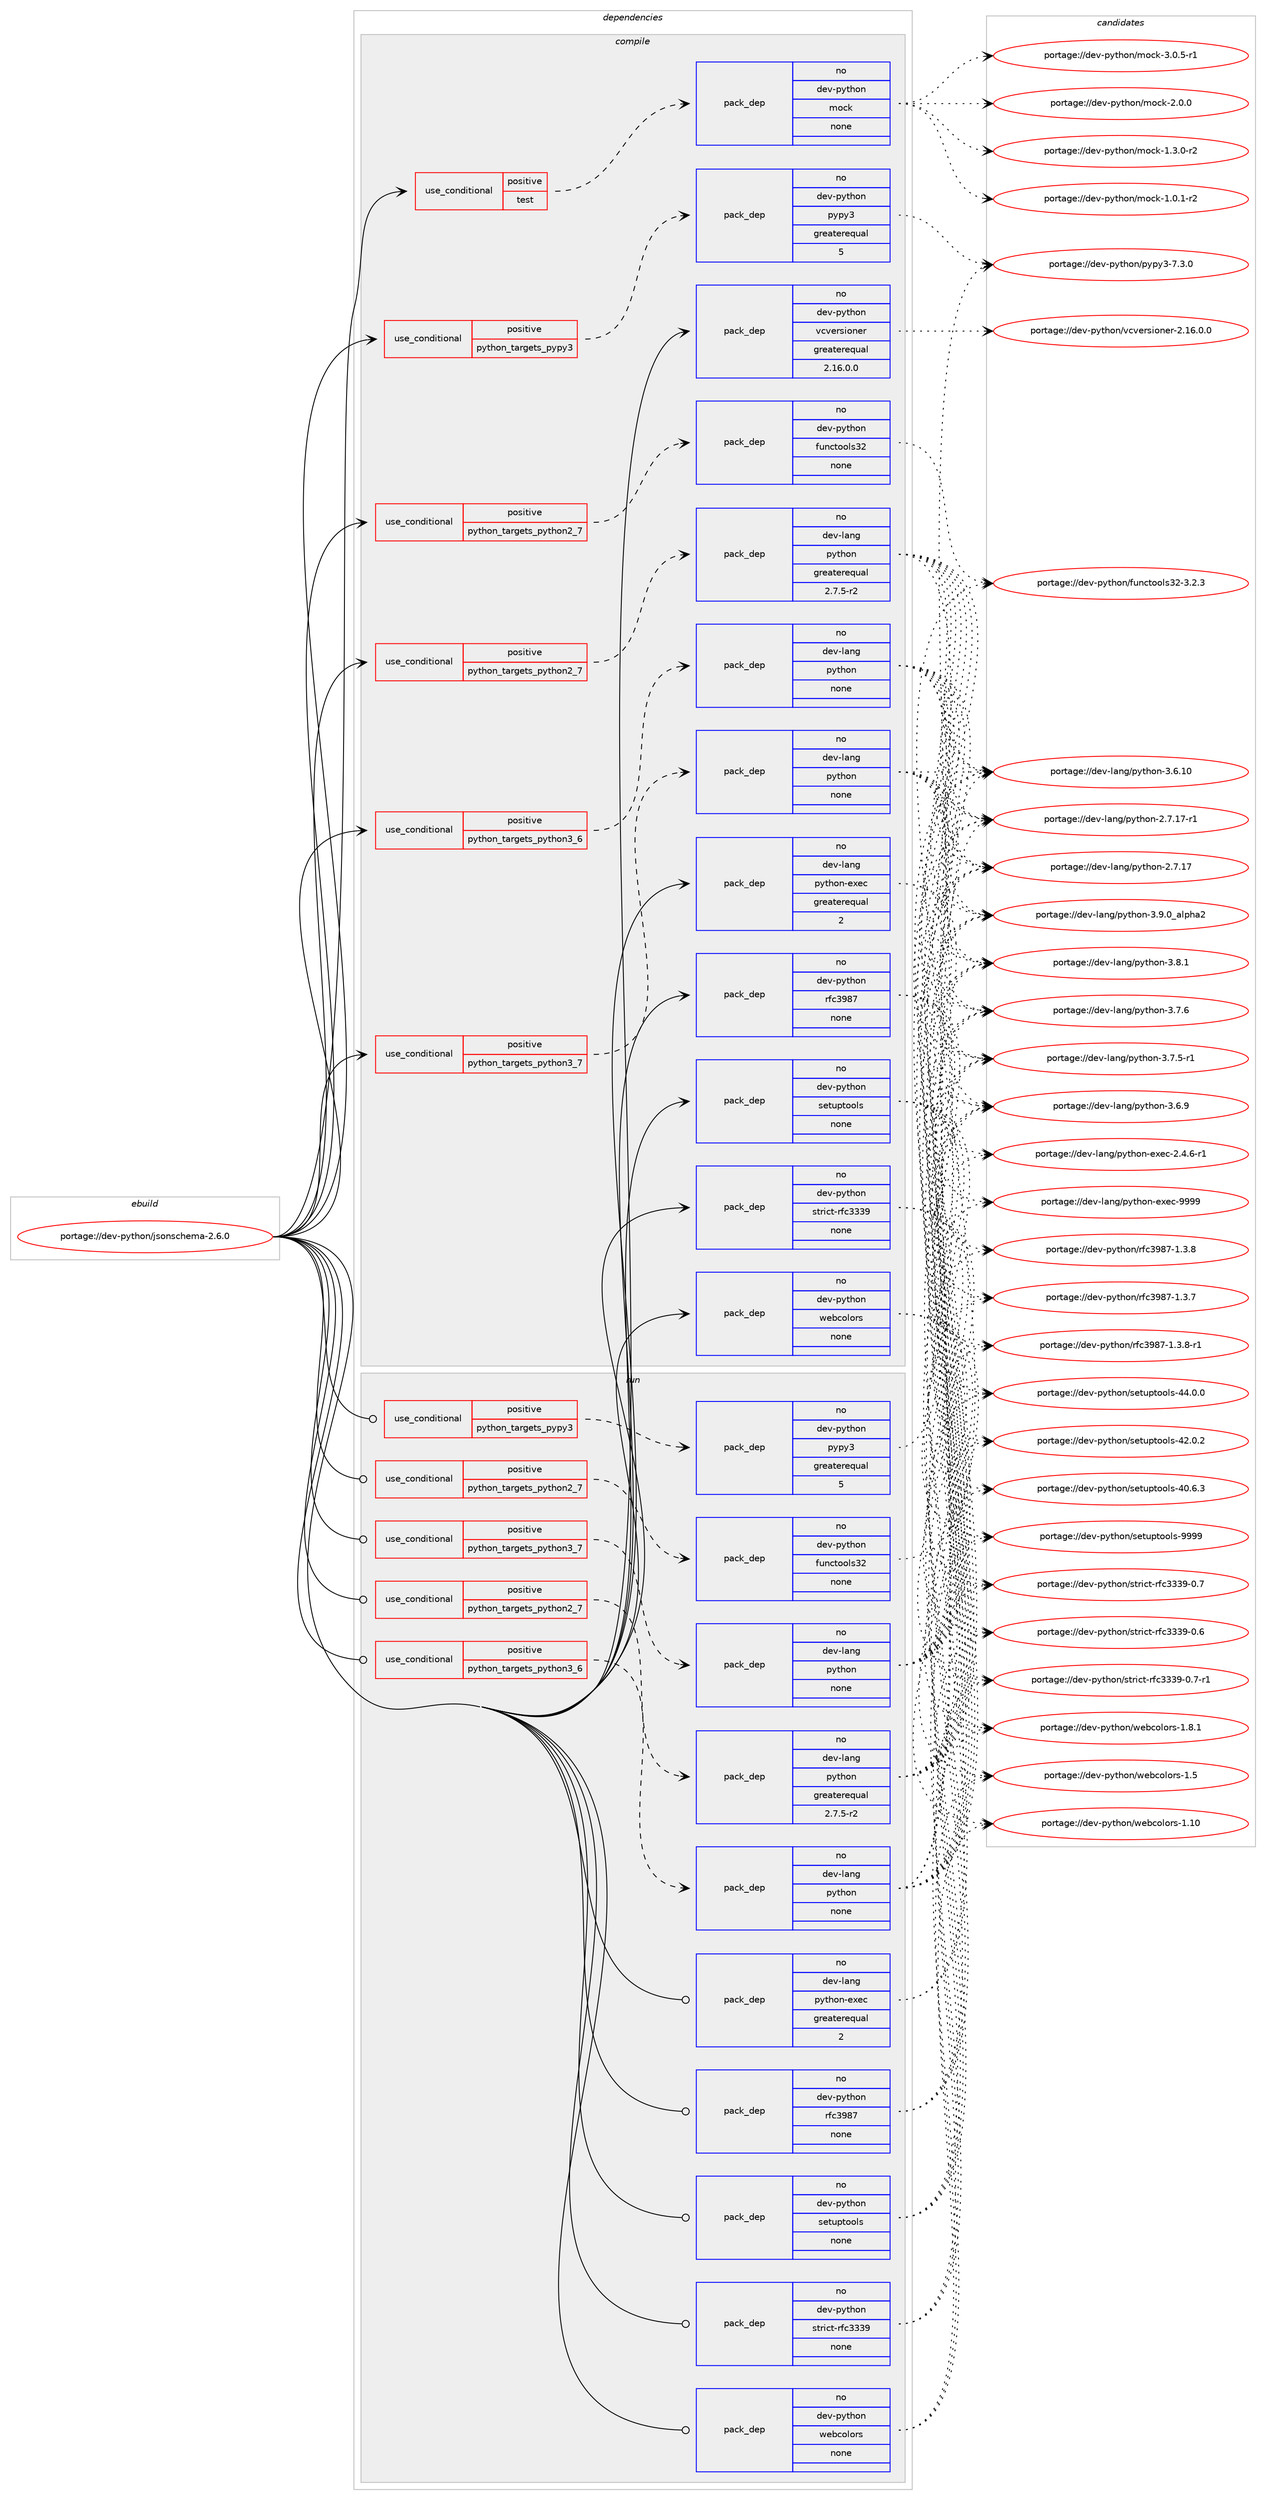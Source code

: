 digraph prolog {

# *************
# Graph options
# *************

newrank=true;
concentrate=true;
compound=true;
graph [rankdir=LR,fontname=Helvetica,fontsize=10,ranksep=1.5];#, ranksep=2.5, nodesep=0.2];
edge  [arrowhead=vee];
node  [fontname=Helvetica,fontsize=10];

# **********
# The ebuild
# **********

subgraph cluster_leftcol {
color=gray;
label=<<i>ebuild</i>>;
id [label="portage://dev-python/jsonschema-2.6.0", color=red, width=4, href="../dev-python/jsonschema-2.6.0.svg"];
}

# ****************
# The dependencies
# ****************

subgraph cluster_midcol {
color=gray;
label=<<i>dependencies</i>>;
subgraph cluster_compile {
fillcolor="#eeeeee";
style=filled;
label=<<i>compile</i>>;
subgraph cond113873 {
dependency453636 [label=<<TABLE BORDER="0" CELLBORDER="1" CELLSPACING="0" CELLPADDING="4"><TR><TD ROWSPAN="3" CELLPADDING="10">use_conditional</TD></TR><TR><TD>positive</TD></TR><TR><TD>python_targets_pypy3</TD></TR></TABLE>>, shape=none, color=red];
subgraph pack334781 {
dependency453637 [label=<<TABLE BORDER="0" CELLBORDER="1" CELLSPACING="0" CELLPADDING="4" WIDTH="220"><TR><TD ROWSPAN="6" CELLPADDING="30">pack_dep</TD></TR><TR><TD WIDTH="110">no</TD></TR><TR><TD>dev-python</TD></TR><TR><TD>pypy3</TD></TR><TR><TD>greaterequal</TD></TR><TR><TD>5</TD></TR></TABLE>>, shape=none, color=blue];
}
dependency453636:e -> dependency453637:w [weight=20,style="dashed",arrowhead="vee"];
}
id:e -> dependency453636:w [weight=20,style="solid",arrowhead="vee"];
subgraph cond113874 {
dependency453638 [label=<<TABLE BORDER="0" CELLBORDER="1" CELLSPACING="0" CELLPADDING="4"><TR><TD ROWSPAN="3" CELLPADDING="10">use_conditional</TD></TR><TR><TD>positive</TD></TR><TR><TD>python_targets_python2_7</TD></TR></TABLE>>, shape=none, color=red];
subgraph pack334782 {
dependency453639 [label=<<TABLE BORDER="0" CELLBORDER="1" CELLSPACING="0" CELLPADDING="4" WIDTH="220"><TR><TD ROWSPAN="6" CELLPADDING="30">pack_dep</TD></TR><TR><TD WIDTH="110">no</TD></TR><TR><TD>dev-lang</TD></TR><TR><TD>python</TD></TR><TR><TD>greaterequal</TD></TR><TR><TD>2.7.5-r2</TD></TR></TABLE>>, shape=none, color=blue];
}
dependency453638:e -> dependency453639:w [weight=20,style="dashed",arrowhead="vee"];
}
id:e -> dependency453638:w [weight=20,style="solid",arrowhead="vee"];
subgraph cond113875 {
dependency453640 [label=<<TABLE BORDER="0" CELLBORDER="1" CELLSPACING="0" CELLPADDING="4"><TR><TD ROWSPAN="3" CELLPADDING="10">use_conditional</TD></TR><TR><TD>positive</TD></TR><TR><TD>python_targets_python2_7</TD></TR></TABLE>>, shape=none, color=red];
subgraph pack334783 {
dependency453641 [label=<<TABLE BORDER="0" CELLBORDER="1" CELLSPACING="0" CELLPADDING="4" WIDTH="220"><TR><TD ROWSPAN="6" CELLPADDING="30">pack_dep</TD></TR><TR><TD WIDTH="110">no</TD></TR><TR><TD>dev-python</TD></TR><TR><TD>functools32</TD></TR><TR><TD>none</TD></TR><TR><TD></TD></TR></TABLE>>, shape=none, color=blue];
}
dependency453640:e -> dependency453641:w [weight=20,style="dashed",arrowhead="vee"];
}
id:e -> dependency453640:w [weight=20,style="solid",arrowhead="vee"];
subgraph cond113876 {
dependency453642 [label=<<TABLE BORDER="0" CELLBORDER="1" CELLSPACING="0" CELLPADDING="4"><TR><TD ROWSPAN="3" CELLPADDING="10">use_conditional</TD></TR><TR><TD>positive</TD></TR><TR><TD>python_targets_python3_6</TD></TR></TABLE>>, shape=none, color=red];
subgraph pack334784 {
dependency453643 [label=<<TABLE BORDER="0" CELLBORDER="1" CELLSPACING="0" CELLPADDING="4" WIDTH="220"><TR><TD ROWSPAN="6" CELLPADDING="30">pack_dep</TD></TR><TR><TD WIDTH="110">no</TD></TR><TR><TD>dev-lang</TD></TR><TR><TD>python</TD></TR><TR><TD>none</TD></TR><TR><TD></TD></TR></TABLE>>, shape=none, color=blue];
}
dependency453642:e -> dependency453643:w [weight=20,style="dashed",arrowhead="vee"];
}
id:e -> dependency453642:w [weight=20,style="solid",arrowhead="vee"];
subgraph cond113877 {
dependency453644 [label=<<TABLE BORDER="0" CELLBORDER="1" CELLSPACING="0" CELLPADDING="4"><TR><TD ROWSPAN="3" CELLPADDING="10">use_conditional</TD></TR><TR><TD>positive</TD></TR><TR><TD>python_targets_python3_7</TD></TR></TABLE>>, shape=none, color=red];
subgraph pack334785 {
dependency453645 [label=<<TABLE BORDER="0" CELLBORDER="1" CELLSPACING="0" CELLPADDING="4" WIDTH="220"><TR><TD ROWSPAN="6" CELLPADDING="30">pack_dep</TD></TR><TR><TD WIDTH="110">no</TD></TR><TR><TD>dev-lang</TD></TR><TR><TD>python</TD></TR><TR><TD>none</TD></TR><TR><TD></TD></TR></TABLE>>, shape=none, color=blue];
}
dependency453644:e -> dependency453645:w [weight=20,style="dashed",arrowhead="vee"];
}
id:e -> dependency453644:w [weight=20,style="solid",arrowhead="vee"];
subgraph cond113878 {
dependency453646 [label=<<TABLE BORDER="0" CELLBORDER="1" CELLSPACING="0" CELLPADDING="4"><TR><TD ROWSPAN="3" CELLPADDING="10">use_conditional</TD></TR><TR><TD>positive</TD></TR><TR><TD>test</TD></TR></TABLE>>, shape=none, color=red];
subgraph pack334786 {
dependency453647 [label=<<TABLE BORDER="0" CELLBORDER="1" CELLSPACING="0" CELLPADDING="4" WIDTH="220"><TR><TD ROWSPAN="6" CELLPADDING="30">pack_dep</TD></TR><TR><TD WIDTH="110">no</TD></TR><TR><TD>dev-python</TD></TR><TR><TD>mock</TD></TR><TR><TD>none</TD></TR><TR><TD></TD></TR></TABLE>>, shape=none, color=blue];
}
dependency453646:e -> dependency453647:w [weight=20,style="dashed",arrowhead="vee"];
}
id:e -> dependency453646:w [weight=20,style="solid",arrowhead="vee"];
subgraph pack334787 {
dependency453648 [label=<<TABLE BORDER="0" CELLBORDER="1" CELLSPACING="0" CELLPADDING="4" WIDTH="220"><TR><TD ROWSPAN="6" CELLPADDING="30">pack_dep</TD></TR><TR><TD WIDTH="110">no</TD></TR><TR><TD>dev-lang</TD></TR><TR><TD>python-exec</TD></TR><TR><TD>greaterequal</TD></TR><TR><TD>2</TD></TR></TABLE>>, shape=none, color=blue];
}
id:e -> dependency453648:w [weight=20,style="solid",arrowhead="vee"];
subgraph pack334788 {
dependency453649 [label=<<TABLE BORDER="0" CELLBORDER="1" CELLSPACING="0" CELLPADDING="4" WIDTH="220"><TR><TD ROWSPAN="6" CELLPADDING="30">pack_dep</TD></TR><TR><TD WIDTH="110">no</TD></TR><TR><TD>dev-python</TD></TR><TR><TD>rfc3987</TD></TR><TR><TD>none</TD></TR><TR><TD></TD></TR></TABLE>>, shape=none, color=blue];
}
id:e -> dependency453649:w [weight=20,style="solid",arrowhead="vee"];
subgraph pack334789 {
dependency453650 [label=<<TABLE BORDER="0" CELLBORDER="1" CELLSPACING="0" CELLPADDING="4" WIDTH="220"><TR><TD ROWSPAN="6" CELLPADDING="30">pack_dep</TD></TR><TR><TD WIDTH="110">no</TD></TR><TR><TD>dev-python</TD></TR><TR><TD>setuptools</TD></TR><TR><TD>none</TD></TR><TR><TD></TD></TR></TABLE>>, shape=none, color=blue];
}
id:e -> dependency453650:w [weight=20,style="solid",arrowhead="vee"];
subgraph pack334790 {
dependency453651 [label=<<TABLE BORDER="0" CELLBORDER="1" CELLSPACING="0" CELLPADDING="4" WIDTH="220"><TR><TD ROWSPAN="6" CELLPADDING="30">pack_dep</TD></TR><TR><TD WIDTH="110">no</TD></TR><TR><TD>dev-python</TD></TR><TR><TD>strict-rfc3339</TD></TR><TR><TD>none</TD></TR><TR><TD></TD></TR></TABLE>>, shape=none, color=blue];
}
id:e -> dependency453651:w [weight=20,style="solid",arrowhead="vee"];
subgraph pack334791 {
dependency453652 [label=<<TABLE BORDER="0" CELLBORDER="1" CELLSPACING="0" CELLPADDING="4" WIDTH="220"><TR><TD ROWSPAN="6" CELLPADDING="30">pack_dep</TD></TR><TR><TD WIDTH="110">no</TD></TR><TR><TD>dev-python</TD></TR><TR><TD>vcversioner</TD></TR><TR><TD>greaterequal</TD></TR><TR><TD>2.16.0.0</TD></TR></TABLE>>, shape=none, color=blue];
}
id:e -> dependency453652:w [weight=20,style="solid",arrowhead="vee"];
subgraph pack334792 {
dependency453653 [label=<<TABLE BORDER="0" CELLBORDER="1" CELLSPACING="0" CELLPADDING="4" WIDTH="220"><TR><TD ROWSPAN="6" CELLPADDING="30">pack_dep</TD></TR><TR><TD WIDTH="110">no</TD></TR><TR><TD>dev-python</TD></TR><TR><TD>webcolors</TD></TR><TR><TD>none</TD></TR><TR><TD></TD></TR></TABLE>>, shape=none, color=blue];
}
id:e -> dependency453653:w [weight=20,style="solid",arrowhead="vee"];
}
subgraph cluster_compileandrun {
fillcolor="#eeeeee";
style=filled;
label=<<i>compile and run</i>>;
}
subgraph cluster_run {
fillcolor="#eeeeee";
style=filled;
label=<<i>run</i>>;
subgraph cond113879 {
dependency453654 [label=<<TABLE BORDER="0" CELLBORDER="1" CELLSPACING="0" CELLPADDING="4"><TR><TD ROWSPAN="3" CELLPADDING="10">use_conditional</TD></TR><TR><TD>positive</TD></TR><TR><TD>python_targets_pypy3</TD></TR></TABLE>>, shape=none, color=red];
subgraph pack334793 {
dependency453655 [label=<<TABLE BORDER="0" CELLBORDER="1" CELLSPACING="0" CELLPADDING="4" WIDTH="220"><TR><TD ROWSPAN="6" CELLPADDING="30">pack_dep</TD></TR><TR><TD WIDTH="110">no</TD></TR><TR><TD>dev-python</TD></TR><TR><TD>pypy3</TD></TR><TR><TD>greaterequal</TD></TR><TR><TD>5</TD></TR></TABLE>>, shape=none, color=blue];
}
dependency453654:e -> dependency453655:w [weight=20,style="dashed",arrowhead="vee"];
}
id:e -> dependency453654:w [weight=20,style="solid",arrowhead="odot"];
subgraph cond113880 {
dependency453656 [label=<<TABLE BORDER="0" CELLBORDER="1" CELLSPACING="0" CELLPADDING="4"><TR><TD ROWSPAN="3" CELLPADDING="10">use_conditional</TD></TR><TR><TD>positive</TD></TR><TR><TD>python_targets_python2_7</TD></TR></TABLE>>, shape=none, color=red];
subgraph pack334794 {
dependency453657 [label=<<TABLE BORDER="0" CELLBORDER="1" CELLSPACING="0" CELLPADDING="4" WIDTH="220"><TR><TD ROWSPAN="6" CELLPADDING="30">pack_dep</TD></TR><TR><TD WIDTH="110">no</TD></TR><TR><TD>dev-lang</TD></TR><TR><TD>python</TD></TR><TR><TD>greaterequal</TD></TR><TR><TD>2.7.5-r2</TD></TR></TABLE>>, shape=none, color=blue];
}
dependency453656:e -> dependency453657:w [weight=20,style="dashed",arrowhead="vee"];
}
id:e -> dependency453656:w [weight=20,style="solid",arrowhead="odot"];
subgraph cond113881 {
dependency453658 [label=<<TABLE BORDER="0" CELLBORDER="1" CELLSPACING="0" CELLPADDING="4"><TR><TD ROWSPAN="3" CELLPADDING="10">use_conditional</TD></TR><TR><TD>positive</TD></TR><TR><TD>python_targets_python2_7</TD></TR></TABLE>>, shape=none, color=red];
subgraph pack334795 {
dependency453659 [label=<<TABLE BORDER="0" CELLBORDER="1" CELLSPACING="0" CELLPADDING="4" WIDTH="220"><TR><TD ROWSPAN="6" CELLPADDING="30">pack_dep</TD></TR><TR><TD WIDTH="110">no</TD></TR><TR><TD>dev-python</TD></TR><TR><TD>functools32</TD></TR><TR><TD>none</TD></TR><TR><TD></TD></TR></TABLE>>, shape=none, color=blue];
}
dependency453658:e -> dependency453659:w [weight=20,style="dashed",arrowhead="vee"];
}
id:e -> dependency453658:w [weight=20,style="solid",arrowhead="odot"];
subgraph cond113882 {
dependency453660 [label=<<TABLE BORDER="0" CELLBORDER="1" CELLSPACING="0" CELLPADDING="4"><TR><TD ROWSPAN="3" CELLPADDING="10">use_conditional</TD></TR><TR><TD>positive</TD></TR><TR><TD>python_targets_python3_6</TD></TR></TABLE>>, shape=none, color=red];
subgraph pack334796 {
dependency453661 [label=<<TABLE BORDER="0" CELLBORDER="1" CELLSPACING="0" CELLPADDING="4" WIDTH="220"><TR><TD ROWSPAN="6" CELLPADDING="30">pack_dep</TD></TR><TR><TD WIDTH="110">no</TD></TR><TR><TD>dev-lang</TD></TR><TR><TD>python</TD></TR><TR><TD>none</TD></TR><TR><TD></TD></TR></TABLE>>, shape=none, color=blue];
}
dependency453660:e -> dependency453661:w [weight=20,style="dashed",arrowhead="vee"];
}
id:e -> dependency453660:w [weight=20,style="solid",arrowhead="odot"];
subgraph cond113883 {
dependency453662 [label=<<TABLE BORDER="0" CELLBORDER="1" CELLSPACING="0" CELLPADDING="4"><TR><TD ROWSPAN="3" CELLPADDING="10">use_conditional</TD></TR><TR><TD>positive</TD></TR><TR><TD>python_targets_python3_7</TD></TR></TABLE>>, shape=none, color=red];
subgraph pack334797 {
dependency453663 [label=<<TABLE BORDER="0" CELLBORDER="1" CELLSPACING="0" CELLPADDING="4" WIDTH="220"><TR><TD ROWSPAN="6" CELLPADDING="30">pack_dep</TD></TR><TR><TD WIDTH="110">no</TD></TR><TR><TD>dev-lang</TD></TR><TR><TD>python</TD></TR><TR><TD>none</TD></TR><TR><TD></TD></TR></TABLE>>, shape=none, color=blue];
}
dependency453662:e -> dependency453663:w [weight=20,style="dashed",arrowhead="vee"];
}
id:e -> dependency453662:w [weight=20,style="solid",arrowhead="odot"];
subgraph pack334798 {
dependency453664 [label=<<TABLE BORDER="0" CELLBORDER="1" CELLSPACING="0" CELLPADDING="4" WIDTH="220"><TR><TD ROWSPAN="6" CELLPADDING="30">pack_dep</TD></TR><TR><TD WIDTH="110">no</TD></TR><TR><TD>dev-lang</TD></TR><TR><TD>python-exec</TD></TR><TR><TD>greaterequal</TD></TR><TR><TD>2</TD></TR></TABLE>>, shape=none, color=blue];
}
id:e -> dependency453664:w [weight=20,style="solid",arrowhead="odot"];
subgraph pack334799 {
dependency453665 [label=<<TABLE BORDER="0" CELLBORDER="1" CELLSPACING="0" CELLPADDING="4" WIDTH="220"><TR><TD ROWSPAN="6" CELLPADDING="30">pack_dep</TD></TR><TR><TD WIDTH="110">no</TD></TR><TR><TD>dev-python</TD></TR><TR><TD>rfc3987</TD></TR><TR><TD>none</TD></TR><TR><TD></TD></TR></TABLE>>, shape=none, color=blue];
}
id:e -> dependency453665:w [weight=20,style="solid",arrowhead="odot"];
subgraph pack334800 {
dependency453666 [label=<<TABLE BORDER="0" CELLBORDER="1" CELLSPACING="0" CELLPADDING="4" WIDTH="220"><TR><TD ROWSPAN="6" CELLPADDING="30">pack_dep</TD></TR><TR><TD WIDTH="110">no</TD></TR><TR><TD>dev-python</TD></TR><TR><TD>setuptools</TD></TR><TR><TD>none</TD></TR><TR><TD></TD></TR></TABLE>>, shape=none, color=blue];
}
id:e -> dependency453666:w [weight=20,style="solid",arrowhead="odot"];
subgraph pack334801 {
dependency453667 [label=<<TABLE BORDER="0" CELLBORDER="1" CELLSPACING="0" CELLPADDING="4" WIDTH="220"><TR><TD ROWSPAN="6" CELLPADDING="30">pack_dep</TD></TR><TR><TD WIDTH="110">no</TD></TR><TR><TD>dev-python</TD></TR><TR><TD>strict-rfc3339</TD></TR><TR><TD>none</TD></TR><TR><TD></TD></TR></TABLE>>, shape=none, color=blue];
}
id:e -> dependency453667:w [weight=20,style="solid",arrowhead="odot"];
subgraph pack334802 {
dependency453668 [label=<<TABLE BORDER="0" CELLBORDER="1" CELLSPACING="0" CELLPADDING="4" WIDTH="220"><TR><TD ROWSPAN="6" CELLPADDING="30">pack_dep</TD></TR><TR><TD WIDTH="110">no</TD></TR><TR><TD>dev-python</TD></TR><TR><TD>webcolors</TD></TR><TR><TD>none</TD></TR><TR><TD></TD></TR></TABLE>>, shape=none, color=blue];
}
id:e -> dependency453668:w [weight=20,style="solid",arrowhead="odot"];
}
}

# **************
# The candidates
# **************

subgraph cluster_choices {
rank=same;
color=gray;
label=<<i>candidates</i>>;

subgraph choice334781 {
color=black;
nodesep=1;
choice100101118451121211161041111104711212111212151455546514648 [label="portage://dev-python/pypy3-7.3.0", color=red, width=4,href="../dev-python/pypy3-7.3.0.svg"];
dependency453637:e -> choice100101118451121211161041111104711212111212151455546514648:w [style=dotted,weight="100"];
}
subgraph choice334782 {
color=black;
nodesep=1;
choice10010111845108971101034711212111610411111045514657464895971081121049750 [label="portage://dev-lang/python-3.9.0_alpha2", color=red, width=4,href="../dev-lang/python-3.9.0_alpha2.svg"];
choice100101118451089711010347112121116104111110455146564649 [label="portage://dev-lang/python-3.8.1", color=red, width=4,href="../dev-lang/python-3.8.1.svg"];
choice100101118451089711010347112121116104111110455146554654 [label="portage://dev-lang/python-3.7.6", color=red, width=4,href="../dev-lang/python-3.7.6.svg"];
choice1001011184510897110103471121211161041111104551465546534511449 [label="portage://dev-lang/python-3.7.5-r1", color=red, width=4,href="../dev-lang/python-3.7.5-r1.svg"];
choice100101118451089711010347112121116104111110455146544657 [label="portage://dev-lang/python-3.6.9", color=red, width=4,href="../dev-lang/python-3.6.9.svg"];
choice10010111845108971101034711212111610411111045514654464948 [label="portage://dev-lang/python-3.6.10", color=red, width=4,href="../dev-lang/python-3.6.10.svg"];
choice100101118451089711010347112121116104111110455046554649554511449 [label="portage://dev-lang/python-2.7.17-r1", color=red, width=4,href="../dev-lang/python-2.7.17-r1.svg"];
choice10010111845108971101034711212111610411111045504655464955 [label="portage://dev-lang/python-2.7.17", color=red, width=4,href="../dev-lang/python-2.7.17.svg"];
dependency453639:e -> choice10010111845108971101034711212111610411111045514657464895971081121049750:w [style=dotted,weight="100"];
dependency453639:e -> choice100101118451089711010347112121116104111110455146564649:w [style=dotted,weight="100"];
dependency453639:e -> choice100101118451089711010347112121116104111110455146554654:w [style=dotted,weight="100"];
dependency453639:e -> choice1001011184510897110103471121211161041111104551465546534511449:w [style=dotted,weight="100"];
dependency453639:e -> choice100101118451089711010347112121116104111110455146544657:w [style=dotted,weight="100"];
dependency453639:e -> choice10010111845108971101034711212111610411111045514654464948:w [style=dotted,weight="100"];
dependency453639:e -> choice100101118451089711010347112121116104111110455046554649554511449:w [style=dotted,weight="100"];
dependency453639:e -> choice10010111845108971101034711212111610411111045504655464955:w [style=dotted,weight="100"];
}
subgraph choice334783 {
color=black;
nodesep=1;
choice1001011184511212111610411111047102117110991161111111081155150455146504651 [label="portage://dev-python/functools32-3.2.3", color=red, width=4,href="../dev-python/functools32-3.2.3.svg"];
dependency453641:e -> choice1001011184511212111610411111047102117110991161111111081155150455146504651:w [style=dotted,weight="100"];
}
subgraph choice334784 {
color=black;
nodesep=1;
choice10010111845108971101034711212111610411111045514657464895971081121049750 [label="portage://dev-lang/python-3.9.0_alpha2", color=red, width=4,href="../dev-lang/python-3.9.0_alpha2.svg"];
choice100101118451089711010347112121116104111110455146564649 [label="portage://dev-lang/python-3.8.1", color=red, width=4,href="../dev-lang/python-3.8.1.svg"];
choice100101118451089711010347112121116104111110455146554654 [label="portage://dev-lang/python-3.7.6", color=red, width=4,href="../dev-lang/python-3.7.6.svg"];
choice1001011184510897110103471121211161041111104551465546534511449 [label="portage://dev-lang/python-3.7.5-r1", color=red, width=4,href="../dev-lang/python-3.7.5-r1.svg"];
choice100101118451089711010347112121116104111110455146544657 [label="portage://dev-lang/python-3.6.9", color=red, width=4,href="../dev-lang/python-3.6.9.svg"];
choice10010111845108971101034711212111610411111045514654464948 [label="portage://dev-lang/python-3.6.10", color=red, width=4,href="../dev-lang/python-3.6.10.svg"];
choice100101118451089711010347112121116104111110455046554649554511449 [label="portage://dev-lang/python-2.7.17-r1", color=red, width=4,href="../dev-lang/python-2.7.17-r1.svg"];
choice10010111845108971101034711212111610411111045504655464955 [label="portage://dev-lang/python-2.7.17", color=red, width=4,href="../dev-lang/python-2.7.17.svg"];
dependency453643:e -> choice10010111845108971101034711212111610411111045514657464895971081121049750:w [style=dotted,weight="100"];
dependency453643:e -> choice100101118451089711010347112121116104111110455146564649:w [style=dotted,weight="100"];
dependency453643:e -> choice100101118451089711010347112121116104111110455146554654:w [style=dotted,weight="100"];
dependency453643:e -> choice1001011184510897110103471121211161041111104551465546534511449:w [style=dotted,weight="100"];
dependency453643:e -> choice100101118451089711010347112121116104111110455146544657:w [style=dotted,weight="100"];
dependency453643:e -> choice10010111845108971101034711212111610411111045514654464948:w [style=dotted,weight="100"];
dependency453643:e -> choice100101118451089711010347112121116104111110455046554649554511449:w [style=dotted,weight="100"];
dependency453643:e -> choice10010111845108971101034711212111610411111045504655464955:w [style=dotted,weight="100"];
}
subgraph choice334785 {
color=black;
nodesep=1;
choice10010111845108971101034711212111610411111045514657464895971081121049750 [label="portage://dev-lang/python-3.9.0_alpha2", color=red, width=4,href="../dev-lang/python-3.9.0_alpha2.svg"];
choice100101118451089711010347112121116104111110455146564649 [label="portage://dev-lang/python-3.8.1", color=red, width=4,href="../dev-lang/python-3.8.1.svg"];
choice100101118451089711010347112121116104111110455146554654 [label="portage://dev-lang/python-3.7.6", color=red, width=4,href="../dev-lang/python-3.7.6.svg"];
choice1001011184510897110103471121211161041111104551465546534511449 [label="portage://dev-lang/python-3.7.5-r1", color=red, width=4,href="../dev-lang/python-3.7.5-r1.svg"];
choice100101118451089711010347112121116104111110455146544657 [label="portage://dev-lang/python-3.6.9", color=red, width=4,href="../dev-lang/python-3.6.9.svg"];
choice10010111845108971101034711212111610411111045514654464948 [label="portage://dev-lang/python-3.6.10", color=red, width=4,href="../dev-lang/python-3.6.10.svg"];
choice100101118451089711010347112121116104111110455046554649554511449 [label="portage://dev-lang/python-2.7.17-r1", color=red, width=4,href="../dev-lang/python-2.7.17-r1.svg"];
choice10010111845108971101034711212111610411111045504655464955 [label="portage://dev-lang/python-2.7.17", color=red, width=4,href="../dev-lang/python-2.7.17.svg"];
dependency453645:e -> choice10010111845108971101034711212111610411111045514657464895971081121049750:w [style=dotted,weight="100"];
dependency453645:e -> choice100101118451089711010347112121116104111110455146564649:w [style=dotted,weight="100"];
dependency453645:e -> choice100101118451089711010347112121116104111110455146554654:w [style=dotted,weight="100"];
dependency453645:e -> choice1001011184510897110103471121211161041111104551465546534511449:w [style=dotted,weight="100"];
dependency453645:e -> choice100101118451089711010347112121116104111110455146544657:w [style=dotted,weight="100"];
dependency453645:e -> choice10010111845108971101034711212111610411111045514654464948:w [style=dotted,weight="100"];
dependency453645:e -> choice100101118451089711010347112121116104111110455046554649554511449:w [style=dotted,weight="100"];
dependency453645:e -> choice10010111845108971101034711212111610411111045504655464955:w [style=dotted,weight="100"];
}
subgraph choice334786 {
color=black;
nodesep=1;
choice1001011184511212111610411111047109111991074551464846534511449 [label="portage://dev-python/mock-3.0.5-r1", color=red, width=4,href="../dev-python/mock-3.0.5-r1.svg"];
choice100101118451121211161041111104710911199107455046484648 [label="portage://dev-python/mock-2.0.0", color=red, width=4,href="../dev-python/mock-2.0.0.svg"];
choice1001011184511212111610411111047109111991074549465146484511450 [label="portage://dev-python/mock-1.3.0-r2", color=red, width=4,href="../dev-python/mock-1.3.0-r2.svg"];
choice1001011184511212111610411111047109111991074549464846494511450 [label="portage://dev-python/mock-1.0.1-r2", color=red, width=4,href="../dev-python/mock-1.0.1-r2.svg"];
dependency453647:e -> choice1001011184511212111610411111047109111991074551464846534511449:w [style=dotted,weight="100"];
dependency453647:e -> choice100101118451121211161041111104710911199107455046484648:w [style=dotted,weight="100"];
dependency453647:e -> choice1001011184511212111610411111047109111991074549465146484511450:w [style=dotted,weight="100"];
dependency453647:e -> choice1001011184511212111610411111047109111991074549464846494511450:w [style=dotted,weight="100"];
}
subgraph choice334787 {
color=black;
nodesep=1;
choice10010111845108971101034711212111610411111045101120101994557575757 [label="portage://dev-lang/python-exec-9999", color=red, width=4,href="../dev-lang/python-exec-9999.svg"];
choice10010111845108971101034711212111610411111045101120101994550465246544511449 [label="portage://dev-lang/python-exec-2.4.6-r1", color=red, width=4,href="../dev-lang/python-exec-2.4.6-r1.svg"];
dependency453648:e -> choice10010111845108971101034711212111610411111045101120101994557575757:w [style=dotted,weight="100"];
dependency453648:e -> choice10010111845108971101034711212111610411111045101120101994550465246544511449:w [style=dotted,weight="100"];
}
subgraph choice334788 {
color=black;
nodesep=1;
choice100101118451121211161041111104711410299515756554549465146564511449 [label="portage://dev-python/rfc3987-1.3.8-r1", color=red, width=4,href="../dev-python/rfc3987-1.3.8-r1.svg"];
choice10010111845112121116104111110471141029951575655454946514656 [label="portage://dev-python/rfc3987-1.3.8", color=red, width=4,href="../dev-python/rfc3987-1.3.8.svg"];
choice10010111845112121116104111110471141029951575655454946514655 [label="portage://dev-python/rfc3987-1.3.7", color=red, width=4,href="../dev-python/rfc3987-1.3.7.svg"];
dependency453649:e -> choice100101118451121211161041111104711410299515756554549465146564511449:w [style=dotted,weight="100"];
dependency453649:e -> choice10010111845112121116104111110471141029951575655454946514656:w [style=dotted,weight="100"];
dependency453649:e -> choice10010111845112121116104111110471141029951575655454946514655:w [style=dotted,weight="100"];
}
subgraph choice334789 {
color=black;
nodesep=1;
choice10010111845112121116104111110471151011161171121161111111081154557575757 [label="portage://dev-python/setuptools-9999", color=red, width=4,href="../dev-python/setuptools-9999.svg"];
choice100101118451121211161041111104711510111611711211611111110811545525246484648 [label="portage://dev-python/setuptools-44.0.0", color=red, width=4,href="../dev-python/setuptools-44.0.0.svg"];
choice100101118451121211161041111104711510111611711211611111110811545525046484650 [label="portage://dev-python/setuptools-42.0.2", color=red, width=4,href="../dev-python/setuptools-42.0.2.svg"];
choice100101118451121211161041111104711510111611711211611111110811545524846544651 [label="portage://dev-python/setuptools-40.6.3", color=red, width=4,href="../dev-python/setuptools-40.6.3.svg"];
dependency453650:e -> choice10010111845112121116104111110471151011161171121161111111081154557575757:w [style=dotted,weight="100"];
dependency453650:e -> choice100101118451121211161041111104711510111611711211611111110811545525246484648:w [style=dotted,weight="100"];
dependency453650:e -> choice100101118451121211161041111104711510111611711211611111110811545525046484650:w [style=dotted,weight="100"];
dependency453650:e -> choice100101118451121211161041111104711510111611711211611111110811545524846544651:w [style=dotted,weight="100"];
}
subgraph choice334790 {
color=black;
nodesep=1;
choice100101118451121211161041111104711511611410599116451141029951515157454846554511449 [label="portage://dev-python/strict-rfc3339-0.7-r1", color=red, width=4,href="../dev-python/strict-rfc3339-0.7-r1.svg"];
choice10010111845112121116104111110471151161141059911645114102995151515745484655 [label="portage://dev-python/strict-rfc3339-0.7", color=red, width=4,href="../dev-python/strict-rfc3339-0.7.svg"];
choice10010111845112121116104111110471151161141059911645114102995151515745484654 [label="portage://dev-python/strict-rfc3339-0.6", color=red, width=4,href="../dev-python/strict-rfc3339-0.6.svg"];
dependency453651:e -> choice100101118451121211161041111104711511611410599116451141029951515157454846554511449:w [style=dotted,weight="100"];
dependency453651:e -> choice10010111845112121116104111110471151161141059911645114102995151515745484655:w [style=dotted,weight="100"];
dependency453651:e -> choice10010111845112121116104111110471151161141059911645114102995151515745484654:w [style=dotted,weight="100"];
}
subgraph choice334791 {
color=black;
nodesep=1;
choice100101118451121211161041111104711899118101114115105111110101114455046495446484648 [label="portage://dev-python/vcversioner-2.16.0.0", color=red, width=4,href="../dev-python/vcversioner-2.16.0.0.svg"];
dependency453652:e -> choice100101118451121211161041111104711899118101114115105111110101114455046495446484648:w [style=dotted,weight="100"];
}
subgraph choice334792 {
color=black;
nodesep=1;
choice10010111845112121116104111110471191019899111108111114115454946564649 [label="portage://dev-python/webcolors-1.8.1", color=red, width=4,href="../dev-python/webcolors-1.8.1.svg"];
choice1001011184511212111610411111047119101989911110811111411545494653 [label="portage://dev-python/webcolors-1.5", color=red, width=4,href="../dev-python/webcolors-1.5.svg"];
choice100101118451121211161041111104711910198991111081111141154549464948 [label="portage://dev-python/webcolors-1.10", color=red, width=4,href="../dev-python/webcolors-1.10.svg"];
dependency453653:e -> choice10010111845112121116104111110471191019899111108111114115454946564649:w [style=dotted,weight="100"];
dependency453653:e -> choice1001011184511212111610411111047119101989911110811111411545494653:w [style=dotted,weight="100"];
dependency453653:e -> choice100101118451121211161041111104711910198991111081111141154549464948:w [style=dotted,weight="100"];
}
subgraph choice334793 {
color=black;
nodesep=1;
choice100101118451121211161041111104711212111212151455546514648 [label="portage://dev-python/pypy3-7.3.0", color=red, width=4,href="../dev-python/pypy3-7.3.0.svg"];
dependency453655:e -> choice100101118451121211161041111104711212111212151455546514648:w [style=dotted,weight="100"];
}
subgraph choice334794 {
color=black;
nodesep=1;
choice10010111845108971101034711212111610411111045514657464895971081121049750 [label="portage://dev-lang/python-3.9.0_alpha2", color=red, width=4,href="../dev-lang/python-3.9.0_alpha2.svg"];
choice100101118451089711010347112121116104111110455146564649 [label="portage://dev-lang/python-3.8.1", color=red, width=4,href="../dev-lang/python-3.8.1.svg"];
choice100101118451089711010347112121116104111110455146554654 [label="portage://dev-lang/python-3.7.6", color=red, width=4,href="../dev-lang/python-3.7.6.svg"];
choice1001011184510897110103471121211161041111104551465546534511449 [label="portage://dev-lang/python-3.7.5-r1", color=red, width=4,href="../dev-lang/python-3.7.5-r1.svg"];
choice100101118451089711010347112121116104111110455146544657 [label="portage://dev-lang/python-3.6.9", color=red, width=4,href="../dev-lang/python-3.6.9.svg"];
choice10010111845108971101034711212111610411111045514654464948 [label="portage://dev-lang/python-3.6.10", color=red, width=4,href="../dev-lang/python-3.6.10.svg"];
choice100101118451089711010347112121116104111110455046554649554511449 [label="portage://dev-lang/python-2.7.17-r1", color=red, width=4,href="../dev-lang/python-2.7.17-r1.svg"];
choice10010111845108971101034711212111610411111045504655464955 [label="portage://dev-lang/python-2.7.17", color=red, width=4,href="../dev-lang/python-2.7.17.svg"];
dependency453657:e -> choice10010111845108971101034711212111610411111045514657464895971081121049750:w [style=dotted,weight="100"];
dependency453657:e -> choice100101118451089711010347112121116104111110455146564649:w [style=dotted,weight="100"];
dependency453657:e -> choice100101118451089711010347112121116104111110455146554654:w [style=dotted,weight="100"];
dependency453657:e -> choice1001011184510897110103471121211161041111104551465546534511449:w [style=dotted,weight="100"];
dependency453657:e -> choice100101118451089711010347112121116104111110455146544657:w [style=dotted,weight="100"];
dependency453657:e -> choice10010111845108971101034711212111610411111045514654464948:w [style=dotted,weight="100"];
dependency453657:e -> choice100101118451089711010347112121116104111110455046554649554511449:w [style=dotted,weight="100"];
dependency453657:e -> choice10010111845108971101034711212111610411111045504655464955:w [style=dotted,weight="100"];
}
subgraph choice334795 {
color=black;
nodesep=1;
choice1001011184511212111610411111047102117110991161111111081155150455146504651 [label="portage://dev-python/functools32-3.2.3", color=red, width=4,href="../dev-python/functools32-3.2.3.svg"];
dependency453659:e -> choice1001011184511212111610411111047102117110991161111111081155150455146504651:w [style=dotted,weight="100"];
}
subgraph choice334796 {
color=black;
nodesep=1;
choice10010111845108971101034711212111610411111045514657464895971081121049750 [label="portage://dev-lang/python-3.9.0_alpha2", color=red, width=4,href="../dev-lang/python-3.9.0_alpha2.svg"];
choice100101118451089711010347112121116104111110455146564649 [label="portage://dev-lang/python-3.8.1", color=red, width=4,href="../dev-lang/python-3.8.1.svg"];
choice100101118451089711010347112121116104111110455146554654 [label="portage://dev-lang/python-3.7.6", color=red, width=4,href="../dev-lang/python-3.7.6.svg"];
choice1001011184510897110103471121211161041111104551465546534511449 [label="portage://dev-lang/python-3.7.5-r1", color=red, width=4,href="../dev-lang/python-3.7.5-r1.svg"];
choice100101118451089711010347112121116104111110455146544657 [label="portage://dev-lang/python-3.6.9", color=red, width=4,href="../dev-lang/python-3.6.9.svg"];
choice10010111845108971101034711212111610411111045514654464948 [label="portage://dev-lang/python-3.6.10", color=red, width=4,href="../dev-lang/python-3.6.10.svg"];
choice100101118451089711010347112121116104111110455046554649554511449 [label="portage://dev-lang/python-2.7.17-r1", color=red, width=4,href="../dev-lang/python-2.7.17-r1.svg"];
choice10010111845108971101034711212111610411111045504655464955 [label="portage://dev-lang/python-2.7.17", color=red, width=4,href="../dev-lang/python-2.7.17.svg"];
dependency453661:e -> choice10010111845108971101034711212111610411111045514657464895971081121049750:w [style=dotted,weight="100"];
dependency453661:e -> choice100101118451089711010347112121116104111110455146564649:w [style=dotted,weight="100"];
dependency453661:e -> choice100101118451089711010347112121116104111110455146554654:w [style=dotted,weight="100"];
dependency453661:e -> choice1001011184510897110103471121211161041111104551465546534511449:w [style=dotted,weight="100"];
dependency453661:e -> choice100101118451089711010347112121116104111110455146544657:w [style=dotted,weight="100"];
dependency453661:e -> choice10010111845108971101034711212111610411111045514654464948:w [style=dotted,weight="100"];
dependency453661:e -> choice100101118451089711010347112121116104111110455046554649554511449:w [style=dotted,weight="100"];
dependency453661:e -> choice10010111845108971101034711212111610411111045504655464955:w [style=dotted,weight="100"];
}
subgraph choice334797 {
color=black;
nodesep=1;
choice10010111845108971101034711212111610411111045514657464895971081121049750 [label="portage://dev-lang/python-3.9.0_alpha2", color=red, width=4,href="../dev-lang/python-3.9.0_alpha2.svg"];
choice100101118451089711010347112121116104111110455146564649 [label="portage://dev-lang/python-3.8.1", color=red, width=4,href="../dev-lang/python-3.8.1.svg"];
choice100101118451089711010347112121116104111110455146554654 [label="portage://dev-lang/python-3.7.6", color=red, width=4,href="../dev-lang/python-3.7.6.svg"];
choice1001011184510897110103471121211161041111104551465546534511449 [label="portage://dev-lang/python-3.7.5-r1", color=red, width=4,href="../dev-lang/python-3.7.5-r1.svg"];
choice100101118451089711010347112121116104111110455146544657 [label="portage://dev-lang/python-3.6.9", color=red, width=4,href="../dev-lang/python-3.6.9.svg"];
choice10010111845108971101034711212111610411111045514654464948 [label="portage://dev-lang/python-3.6.10", color=red, width=4,href="../dev-lang/python-3.6.10.svg"];
choice100101118451089711010347112121116104111110455046554649554511449 [label="portage://dev-lang/python-2.7.17-r1", color=red, width=4,href="../dev-lang/python-2.7.17-r1.svg"];
choice10010111845108971101034711212111610411111045504655464955 [label="portage://dev-lang/python-2.7.17", color=red, width=4,href="../dev-lang/python-2.7.17.svg"];
dependency453663:e -> choice10010111845108971101034711212111610411111045514657464895971081121049750:w [style=dotted,weight="100"];
dependency453663:e -> choice100101118451089711010347112121116104111110455146564649:w [style=dotted,weight="100"];
dependency453663:e -> choice100101118451089711010347112121116104111110455146554654:w [style=dotted,weight="100"];
dependency453663:e -> choice1001011184510897110103471121211161041111104551465546534511449:w [style=dotted,weight="100"];
dependency453663:e -> choice100101118451089711010347112121116104111110455146544657:w [style=dotted,weight="100"];
dependency453663:e -> choice10010111845108971101034711212111610411111045514654464948:w [style=dotted,weight="100"];
dependency453663:e -> choice100101118451089711010347112121116104111110455046554649554511449:w [style=dotted,weight="100"];
dependency453663:e -> choice10010111845108971101034711212111610411111045504655464955:w [style=dotted,weight="100"];
}
subgraph choice334798 {
color=black;
nodesep=1;
choice10010111845108971101034711212111610411111045101120101994557575757 [label="portage://dev-lang/python-exec-9999", color=red, width=4,href="../dev-lang/python-exec-9999.svg"];
choice10010111845108971101034711212111610411111045101120101994550465246544511449 [label="portage://dev-lang/python-exec-2.4.6-r1", color=red, width=4,href="../dev-lang/python-exec-2.4.6-r1.svg"];
dependency453664:e -> choice10010111845108971101034711212111610411111045101120101994557575757:w [style=dotted,weight="100"];
dependency453664:e -> choice10010111845108971101034711212111610411111045101120101994550465246544511449:w [style=dotted,weight="100"];
}
subgraph choice334799 {
color=black;
nodesep=1;
choice100101118451121211161041111104711410299515756554549465146564511449 [label="portage://dev-python/rfc3987-1.3.8-r1", color=red, width=4,href="../dev-python/rfc3987-1.3.8-r1.svg"];
choice10010111845112121116104111110471141029951575655454946514656 [label="portage://dev-python/rfc3987-1.3.8", color=red, width=4,href="../dev-python/rfc3987-1.3.8.svg"];
choice10010111845112121116104111110471141029951575655454946514655 [label="portage://dev-python/rfc3987-1.3.7", color=red, width=4,href="../dev-python/rfc3987-1.3.7.svg"];
dependency453665:e -> choice100101118451121211161041111104711410299515756554549465146564511449:w [style=dotted,weight="100"];
dependency453665:e -> choice10010111845112121116104111110471141029951575655454946514656:w [style=dotted,weight="100"];
dependency453665:e -> choice10010111845112121116104111110471141029951575655454946514655:w [style=dotted,weight="100"];
}
subgraph choice334800 {
color=black;
nodesep=1;
choice10010111845112121116104111110471151011161171121161111111081154557575757 [label="portage://dev-python/setuptools-9999", color=red, width=4,href="../dev-python/setuptools-9999.svg"];
choice100101118451121211161041111104711510111611711211611111110811545525246484648 [label="portage://dev-python/setuptools-44.0.0", color=red, width=4,href="../dev-python/setuptools-44.0.0.svg"];
choice100101118451121211161041111104711510111611711211611111110811545525046484650 [label="portage://dev-python/setuptools-42.0.2", color=red, width=4,href="../dev-python/setuptools-42.0.2.svg"];
choice100101118451121211161041111104711510111611711211611111110811545524846544651 [label="portage://dev-python/setuptools-40.6.3", color=red, width=4,href="../dev-python/setuptools-40.6.3.svg"];
dependency453666:e -> choice10010111845112121116104111110471151011161171121161111111081154557575757:w [style=dotted,weight="100"];
dependency453666:e -> choice100101118451121211161041111104711510111611711211611111110811545525246484648:w [style=dotted,weight="100"];
dependency453666:e -> choice100101118451121211161041111104711510111611711211611111110811545525046484650:w [style=dotted,weight="100"];
dependency453666:e -> choice100101118451121211161041111104711510111611711211611111110811545524846544651:w [style=dotted,weight="100"];
}
subgraph choice334801 {
color=black;
nodesep=1;
choice100101118451121211161041111104711511611410599116451141029951515157454846554511449 [label="portage://dev-python/strict-rfc3339-0.7-r1", color=red, width=4,href="../dev-python/strict-rfc3339-0.7-r1.svg"];
choice10010111845112121116104111110471151161141059911645114102995151515745484655 [label="portage://dev-python/strict-rfc3339-0.7", color=red, width=4,href="../dev-python/strict-rfc3339-0.7.svg"];
choice10010111845112121116104111110471151161141059911645114102995151515745484654 [label="portage://dev-python/strict-rfc3339-0.6", color=red, width=4,href="../dev-python/strict-rfc3339-0.6.svg"];
dependency453667:e -> choice100101118451121211161041111104711511611410599116451141029951515157454846554511449:w [style=dotted,weight="100"];
dependency453667:e -> choice10010111845112121116104111110471151161141059911645114102995151515745484655:w [style=dotted,weight="100"];
dependency453667:e -> choice10010111845112121116104111110471151161141059911645114102995151515745484654:w [style=dotted,weight="100"];
}
subgraph choice334802 {
color=black;
nodesep=1;
choice10010111845112121116104111110471191019899111108111114115454946564649 [label="portage://dev-python/webcolors-1.8.1", color=red, width=4,href="../dev-python/webcolors-1.8.1.svg"];
choice1001011184511212111610411111047119101989911110811111411545494653 [label="portage://dev-python/webcolors-1.5", color=red, width=4,href="../dev-python/webcolors-1.5.svg"];
choice100101118451121211161041111104711910198991111081111141154549464948 [label="portage://dev-python/webcolors-1.10", color=red, width=4,href="../dev-python/webcolors-1.10.svg"];
dependency453668:e -> choice10010111845112121116104111110471191019899111108111114115454946564649:w [style=dotted,weight="100"];
dependency453668:e -> choice1001011184511212111610411111047119101989911110811111411545494653:w [style=dotted,weight="100"];
dependency453668:e -> choice100101118451121211161041111104711910198991111081111141154549464948:w [style=dotted,weight="100"];
}
}

}

